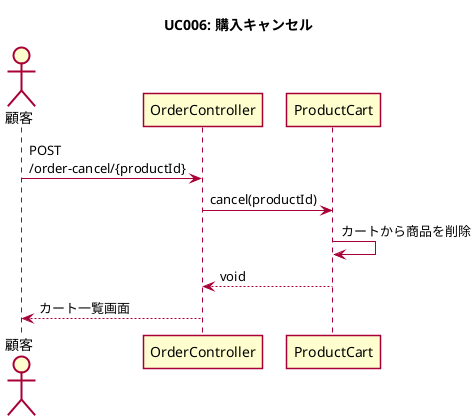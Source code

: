 @startuml
skin rose
skinparam shadowing false
title UC006: 購入キャンセル
actor "顧客" as u
participant "OrderController" as oc
participant "ProductCart" as pc
u -> oc: POST\n/order-cancel/{productId}
oc -> pc: cancel(productId)
pc -> pc: カートから商品を削除
pc --> oc: void
oc --> u: カート一覧画面
@enduml